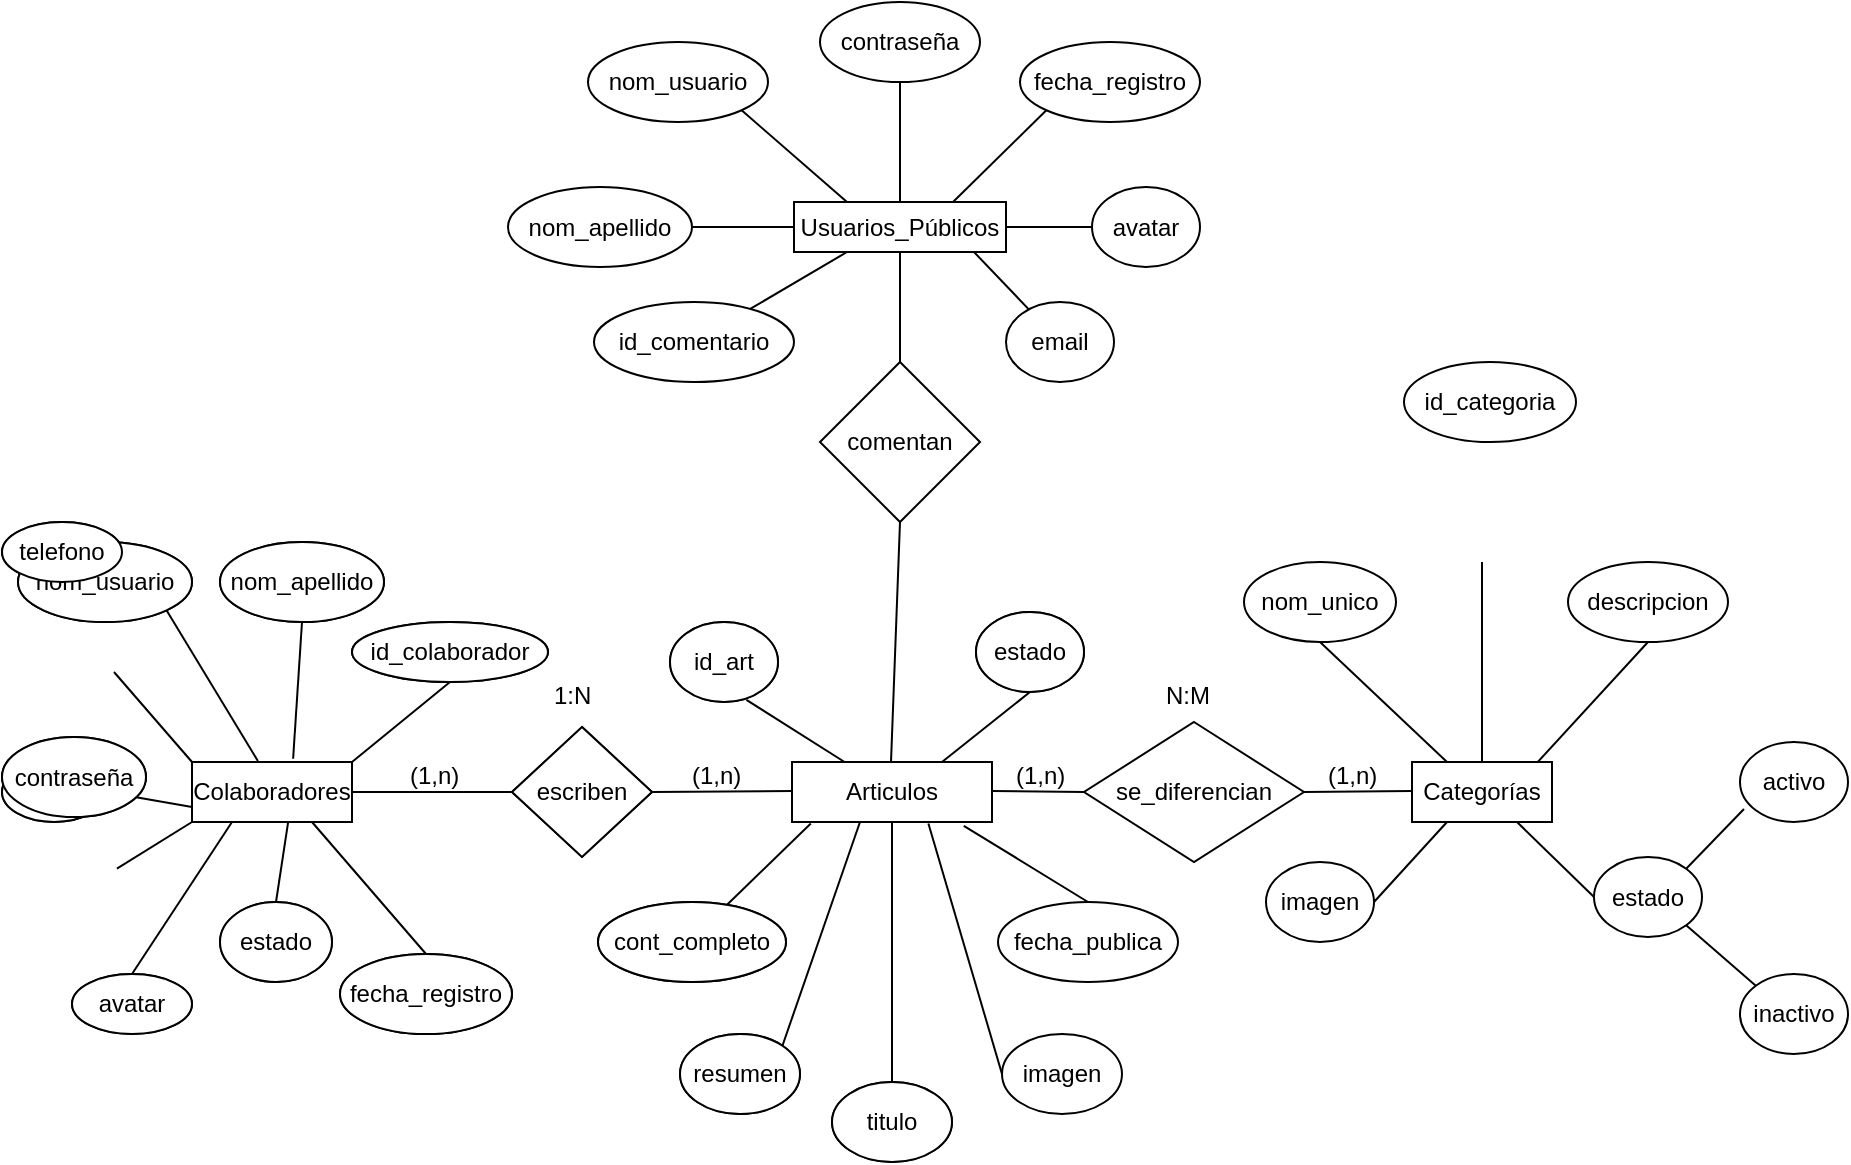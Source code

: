 <mxfile version="21.3.2" type="github">
  <diagram name="Página-1" id="A2AZRzdNG7YGyre4TQex">
    <mxGraphModel dx="1680" dy="754" grid="1" gridSize="10" guides="1" tooltips="1" connect="1" arrows="1" fold="1" page="1" pageScale="0.9" pageWidth="827" pageHeight="1169" math="0" shadow="0">
      <root>
        <mxCell id="0" />
        <mxCell id="1" parent="0" />
        <mxCell id="rs0tKsxsrcfkprE51n_u-1" value="&lt;font style=&quot;vertical-align: inherit;&quot;&gt;&lt;font style=&quot;vertical-align: inherit;&quot;&gt;Articulos&lt;br&gt;&lt;/font&gt;&lt;/font&gt;" style="rounded=0;whiteSpace=wrap;html=1;" parent="1" vertex="1">
          <mxGeometry x="402" y="470" width="100" height="30" as="geometry" />
        </mxCell>
        <mxCell id="rs0tKsxsrcfkprE51n_u-2" value="&lt;font style=&quot;vertical-align: inherit;&quot;&gt;&lt;font style=&quot;vertical-align: inherit;&quot;&gt;Colaboradores&lt;br&gt;&lt;/font&gt;&lt;/font&gt;" style="rounded=0;whiteSpace=wrap;html=1;" parent="1" vertex="1">
          <mxGeometry x="102" y="470" width="80" height="30" as="geometry" />
        </mxCell>
        <mxCell id="rs0tKsxsrcfkprE51n_u-3" value="&lt;font style=&quot;vertical-align: inherit;&quot;&gt;&lt;font style=&quot;vertical-align: inherit;&quot;&gt;escriben&lt;/font&gt;&lt;/font&gt;" style="rhombus;whiteSpace=wrap;html=1;" parent="1" vertex="1">
          <mxGeometry x="262" y="452.5" width="70" height="65" as="geometry" />
        </mxCell>
        <mxCell id="rs0tKsxsrcfkprE51n_u-4" value="" style="endArrow=none;html=1;rounded=0;exitX=1;exitY=0.5;exitDx=0;exitDy=0;entryX=0;entryY=0.5;entryDx=0;entryDy=0;" parent="1" source="rs0tKsxsrcfkprE51n_u-2" target="rs0tKsxsrcfkprE51n_u-3" edge="1">
          <mxGeometry width="50" height="50" relative="1" as="geometry">
            <mxPoint x="462" y="540" as="sourcePoint" />
            <mxPoint x="512" y="490" as="targetPoint" />
          </mxGeometry>
        </mxCell>
        <mxCell id="rs0tKsxsrcfkprE51n_u-5" value="" style="endArrow=none;html=1;rounded=0;exitX=1;exitY=0.5;exitDx=0;exitDy=0;" parent="1" source="rs0tKsxsrcfkprE51n_u-3" edge="1">
          <mxGeometry width="50" height="50" relative="1" as="geometry">
            <mxPoint x="352" y="500" as="sourcePoint" />
            <mxPoint x="402" y="484.5" as="targetPoint" />
          </mxGeometry>
        </mxCell>
        <mxCell id="rs0tKsxsrcfkprE51n_u-7" value="&lt;font style=&quot;vertical-align: inherit;&quot;&gt;&lt;font style=&quot;vertical-align: inherit;&quot;&gt;&lt;font style=&quot;vertical-align: inherit;&quot;&gt;&lt;font style=&quot;vertical-align: inherit;&quot;&gt;Categorías&lt;/font&gt;&lt;/font&gt;&lt;/font&gt;&lt;/font&gt;" style="rounded=0;whiteSpace=wrap;html=1;" parent="1" vertex="1">
          <mxGeometry x="712" y="470" width="70" height="30" as="geometry" />
        </mxCell>
        <mxCell id="rs0tKsxsrcfkprE51n_u-8" value="&lt;font style=&quot;vertical-align: inherit;&quot;&gt;&lt;font style=&quot;vertical-align: inherit;&quot;&gt;&lt;font style=&quot;vertical-align: inherit;&quot;&gt;&lt;font style=&quot;vertical-align: inherit;&quot;&gt;se_&lt;/font&gt;&lt;/font&gt;&lt;font style=&quot;vertical-align: inherit;&quot;&gt;&lt;font style=&quot;vertical-align: inherit;&quot;&gt;diferencian&lt;/font&gt;&lt;/font&gt;&lt;br&gt;&lt;/font&gt;&lt;/font&gt;" style="rhombus;whiteSpace=wrap;html=1;" parent="1" vertex="1">
          <mxGeometry x="548" y="450" width="110" height="70" as="geometry" />
        </mxCell>
        <mxCell id="rs0tKsxsrcfkprE51n_u-9" value="" style="endArrow=none;html=1;rounded=0;entryX=0;entryY=0.5;entryDx=0;entryDy=0;" parent="1" target="rs0tKsxsrcfkprE51n_u-8" edge="1">
          <mxGeometry width="50" height="50" relative="1" as="geometry">
            <mxPoint x="502" y="484.5" as="sourcePoint" />
            <mxPoint x="566" y="484.5" as="targetPoint" />
          </mxGeometry>
        </mxCell>
        <mxCell id="rs0tKsxsrcfkprE51n_u-10" value="" style="endArrow=none;html=1;rounded=0;exitX=1;exitY=0.5;exitDx=0;exitDy=0;entryX=0;entryY=0.5;entryDx=0;entryDy=0;" parent="1" source="rs0tKsxsrcfkprE51n_u-8" edge="1">
          <mxGeometry width="50" height="50" relative="1" as="geometry">
            <mxPoint x="632" y="484.5" as="sourcePoint" />
            <mxPoint x="712" y="484.5" as="targetPoint" />
          </mxGeometry>
        </mxCell>
        <mxCell id="xDFB3Ory7UrKhzPc2jqz-2" value="&lt;font style=&quot;vertical-align: inherit;&quot;&gt;&lt;font style=&quot;vertical-align: inherit;&quot;&gt;&lt;font style=&quot;vertical-align: inherit;&quot;&gt;&lt;font style=&quot;vertical-align: inherit;&quot;&gt;Usuarios_&lt;/font&gt;&lt;/font&gt;&lt;font style=&quot;vertical-align: inherit;&quot;&gt;&lt;font style=&quot;vertical-align: inherit;&quot;&gt;Públicos&lt;/font&gt;&lt;/font&gt;&lt;br&gt;&lt;/font&gt;&lt;/font&gt;" style="whiteSpace=wrap;html=1;rounded=0;" parent="1" vertex="1">
          <mxGeometry x="403" y="190" width="106" height="25" as="geometry" />
        </mxCell>
        <mxCell id="xDFB3Ory7UrKhzPc2jqz-4" value="&lt;font style=&quot;vertical-align: inherit;&quot;&gt;&lt;font style=&quot;vertical-align: inherit;&quot;&gt;comentan&lt;/font&gt;&lt;/font&gt;" style="rhombus;whiteSpace=wrap;html=1;" parent="1" vertex="1">
          <mxGeometry x="416" y="270" width="80" height="80" as="geometry" />
        </mxCell>
        <mxCell id="xDFB3Ory7UrKhzPc2jqz-5" value="" style="endArrow=none;html=1;rounded=0;exitX=0.5;exitY=1;exitDx=0;exitDy=0;entryX=0.5;entryY=0;entryDx=0;entryDy=0;" parent="1" source="xDFB3Ory7UrKhzPc2jqz-2" target="xDFB3Ory7UrKhzPc2jqz-4" edge="1">
          <mxGeometry width="50" height="50" relative="1" as="geometry">
            <mxPoint x="412" y="360" as="sourcePoint" />
            <mxPoint x="462" y="310" as="targetPoint" />
          </mxGeometry>
        </mxCell>
        <mxCell id="xDFB3Ory7UrKhzPc2jqz-6" value="" style="endArrow=none;html=1;rounded=0;exitX=0.5;exitY=1;exitDx=0;exitDy=0;entryX=0.495;entryY=0;entryDx=0;entryDy=0;entryPerimeter=0;" parent="1" target="rs0tKsxsrcfkprE51n_u-1" edge="1" source="xDFB3Ory7UrKhzPc2jqz-4">
          <mxGeometry width="50" height="50" relative="1" as="geometry">
            <mxPoint x="451.5" y="410" as="sourcePoint" />
            <mxPoint x="451.5" y="465" as="targetPoint" />
          </mxGeometry>
        </mxCell>
        <mxCell id="xDFB3Ory7UrKhzPc2jqz-7" value="&lt;font style=&quot;vertical-align: inherit;&quot;&gt;&lt;font style=&quot;vertical-align: inherit;&quot;&gt;telefono&lt;/font&gt;&lt;/font&gt;" style="ellipse;whiteSpace=wrap;html=1;" parent="1" vertex="1">
          <mxGeometry x="7" y="350" width="60" height="30" as="geometry" />
        </mxCell>
        <mxCell id="xDFB3Ory7UrKhzPc2jqz-8" value="&lt;font style=&quot;vertical-align: inherit;&quot;&gt;&lt;font style=&quot;vertical-align: inherit;&quot;&gt;id_colaborador&lt;/font&gt;&lt;/font&gt;" style="ellipse;whiteSpace=wrap;html=1;" parent="1" vertex="1">
          <mxGeometry x="182" y="400" width="98" height="30" as="geometry" />
        </mxCell>
        <mxCell id="xDFB3Ory7UrKhzPc2jqz-9" value="&lt;font style=&quot;vertical-align: inherit;&quot;&gt;&lt;font style=&quot;vertical-align: inherit;&quot;&gt;nom_apellido&lt;br&gt;&lt;/font&gt;&lt;/font&gt;" style="ellipse;whiteSpace=wrap;html=1;" parent="1" vertex="1">
          <mxGeometry x="116" y="360" width="82" height="40" as="geometry" />
        </mxCell>
        <mxCell id="xDFB3Ory7UrKhzPc2jqz-10" value="&lt;font style=&quot;vertical-align: inherit;&quot;&gt;&lt;font style=&quot;vertical-align: inherit;&quot;&gt;fecha_registro&lt;br&gt;&lt;/font&gt;&lt;/font&gt;" style="ellipse;whiteSpace=wrap;html=1;" parent="1" vertex="1">
          <mxGeometry x="176" y="566" width="86" height="40" as="geometry" />
        </mxCell>
        <mxCell id="xDFB3Ory7UrKhzPc2jqz-11" value="&lt;font style=&quot;vertical-align: inherit;&quot;&gt;&lt;font style=&quot;vertical-align: inherit;&quot;&gt;estado&lt;/font&gt;&lt;/font&gt;" style="ellipse;whiteSpace=wrap;html=1;" parent="1" vertex="1">
          <mxGeometry x="116" y="540" width="56" height="40" as="geometry" />
        </mxCell>
        <mxCell id="xDFB3Ory7UrKhzPc2jqz-12" value="&lt;font style=&quot;vertical-align: inherit;&quot;&gt;&lt;font style=&quot;vertical-align: inherit;&quot;&gt;contraseña&lt;/font&gt;&lt;/font&gt;" style="ellipse;whiteSpace=wrap;html=1;" parent="1" vertex="1">
          <mxGeometry x="7" y="457.5" width="72" height="40" as="geometry" />
        </mxCell>
        <mxCell id="xDFB3Ory7UrKhzPc2jqz-13" value="&lt;font style=&quot;vertical-align: inherit;&quot;&gt;&lt;font style=&quot;vertical-align: inherit;&quot;&gt;nom_usuario&lt;/font&gt;&lt;/font&gt;" style="ellipse;whiteSpace=wrap;html=1;" parent="1" vertex="1">
          <mxGeometry x="15" y="360" width="87" height="40" as="geometry" />
        </mxCell>
        <mxCell id="xDFB3Ory7UrKhzPc2jqz-14" value="&lt;font style=&quot;vertical-align: inherit;&quot;&gt;&lt;font style=&quot;vertical-align: inherit;&quot;&gt;email&lt;/font&gt;&lt;/font&gt;" style="ellipse;whiteSpace=wrap;html=1;" parent="1" vertex="1">
          <mxGeometry x="7" y="470" width="52" height="30" as="geometry" />
        </mxCell>
        <mxCell id="xDFB3Ory7UrKhzPc2jqz-15" value="&lt;font style=&quot;vertical-align: inherit;&quot;&gt;&lt;font style=&quot;vertical-align: inherit;&quot;&gt;avatar&lt;/font&gt;&lt;/font&gt;" style="ellipse;whiteSpace=wrap;html=1;" parent="1" vertex="1">
          <mxGeometry x="42" y="576" width="60" height="30" as="geometry" />
        </mxCell>
        <mxCell id="xDFB3Ory7UrKhzPc2jqz-19" value="" style="endArrow=none;html=1;rounded=0;exitX=1;exitY=0;exitDx=0;exitDy=0;entryX=0.5;entryY=1;entryDx=0;entryDy=0;" parent="1" source="rs0tKsxsrcfkprE51n_u-2" target="xDFB3Ory7UrKhzPc2jqz-8" edge="1">
          <mxGeometry width="50" height="50" relative="1" as="geometry">
            <mxPoint x="182" y="470" as="sourcePoint" />
            <mxPoint x="232" y="420" as="targetPoint" />
          </mxGeometry>
        </mxCell>
        <mxCell id="xDFB3Ory7UrKhzPc2jqz-21" value="" style="endArrow=none;html=1;rounded=0;entryX=0.5;entryY=1;entryDx=0;entryDy=0;exitX=0.632;exitY=-0.055;exitDx=0;exitDy=0;exitPerimeter=0;" parent="1" source="rs0tKsxsrcfkprE51n_u-2" target="xDFB3Ory7UrKhzPc2jqz-9" edge="1">
          <mxGeometry width="50" height="50" relative="1" as="geometry">
            <mxPoint x="446" y="490" as="sourcePoint" />
            <mxPoint x="496" y="440" as="targetPoint" />
          </mxGeometry>
        </mxCell>
        <mxCell id="xDFB3Ory7UrKhzPc2jqz-22" value="" style="endArrow=none;html=1;rounded=0;entryX=1;entryY=1;entryDx=0;entryDy=0;exitX=0.412;exitY=-0.016;exitDx=0;exitDy=0;exitPerimeter=0;" parent="1" source="rs0tKsxsrcfkprE51n_u-2" target="xDFB3Ory7UrKhzPc2jqz-13" edge="1">
          <mxGeometry width="50" height="50" relative="1" as="geometry">
            <mxPoint x="163" y="478" as="sourcePoint" />
            <mxPoint x="167" y="410" as="targetPoint" />
          </mxGeometry>
        </mxCell>
        <mxCell id="xDFB3Ory7UrKhzPc2jqz-23" value="" style="endArrow=none;html=1;rounded=0;entryX=1;entryY=0.5;entryDx=0;entryDy=0;exitX=0;exitY=0;exitDx=0;exitDy=0;" parent="1" source="rs0tKsxsrcfkprE51n_u-2" edge="1">
          <mxGeometry width="50" height="50" relative="1" as="geometry">
            <mxPoint x="173" y="488" as="sourcePoint" />
            <mxPoint x="63" y="425" as="targetPoint" />
          </mxGeometry>
        </mxCell>
        <mxCell id="xDFB3Ory7UrKhzPc2jqz-24" value="" style="endArrow=none;html=1;rounded=0;entryX=1;entryY=0.5;entryDx=0;entryDy=0;exitX=0;exitY=0.75;exitDx=0;exitDy=0;" parent="1" source="rs0tKsxsrcfkprE51n_u-2" target="xDFB3Ory7UrKhzPc2jqz-14" edge="1">
          <mxGeometry width="50" height="50" relative="1" as="geometry">
            <mxPoint x="183" y="498" as="sourcePoint" />
            <mxPoint x="187" y="430" as="targetPoint" />
          </mxGeometry>
        </mxCell>
        <mxCell id="xDFB3Ory7UrKhzPc2jqz-25" value="" style="endArrow=none;html=1;rounded=0;entryX=1;entryY=0;entryDx=0;entryDy=0;exitX=0;exitY=1;exitDx=0;exitDy=0;" parent="1" source="rs0tKsxsrcfkprE51n_u-2" edge="1">
          <mxGeometry width="50" height="50" relative="1" as="geometry">
            <mxPoint x="106" y="520" as="sourcePoint" />
            <mxPoint x="64.456" y="523.358" as="targetPoint" />
          </mxGeometry>
        </mxCell>
        <mxCell id="xDFB3Ory7UrKhzPc2jqz-26" value="" style="endArrow=none;html=1;rounded=0;entryX=0.25;entryY=1;entryDx=0;entryDy=0;exitX=0.5;exitY=0;exitDx=0;exitDy=0;" parent="1" source="xDFB3Ory7UrKhzPc2jqz-15" target="rs0tKsxsrcfkprE51n_u-2" edge="1">
          <mxGeometry width="50" height="50" relative="1" as="geometry">
            <mxPoint x="203" y="518" as="sourcePoint" />
            <mxPoint x="207" y="450" as="targetPoint" />
          </mxGeometry>
        </mxCell>
        <mxCell id="xDFB3Ory7UrKhzPc2jqz-27" value="" style="endArrow=none;html=1;rounded=0;entryX=0.603;entryY=0.965;entryDx=0;entryDy=0;exitX=0.5;exitY=0;exitDx=0;exitDy=0;entryPerimeter=0;" parent="1" source="xDFB3Ory7UrKhzPc2jqz-11" target="rs0tKsxsrcfkprE51n_u-2" edge="1">
          <mxGeometry width="50" height="50" relative="1" as="geometry">
            <mxPoint x="213" y="528" as="sourcePoint" />
            <mxPoint x="217" y="460" as="targetPoint" />
          </mxGeometry>
        </mxCell>
        <mxCell id="xDFB3Ory7UrKhzPc2jqz-28" value="" style="endArrow=none;html=1;rounded=0;exitX=0.5;exitY=0;exitDx=0;exitDy=0;entryX=0.75;entryY=1;entryDx=0;entryDy=0;" parent="1" source="xDFB3Ory7UrKhzPc2jqz-10" target="rs0tKsxsrcfkprE51n_u-2" edge="1">
          <mxGeometry width="50" height="50" relative="1" as="geometry">
            <mxPoint x="223" y="538" as="sourcePoint" />
            <mxPoint x="206" y="510" as="targetPoint" />
          </mxGeometry>
        </mxCell>
        <mxCell id="xDFB3Ory7UrKhzPc2jqz-29" value="&lt;font style=&quot;vertical-align: inherit;&quot;&gt;&lt;font style=&quot;vertical-align: inherit;&quot;&gt;&lt;font style=&quot;vertical-align: inherit;&quot;&gt;&lt;font style=&quot;vertical-align: inherit;&quot;&gt;cont_completo&lt;/font&gt;&lt;/font&gt;&lt;/font&gt;&lt;/font&gt;" style="ellipse;whiteSpace=wrap;html=1;" parent="1" vertex="1">
          <mxGeometry x="305" y="540" width="94" height="40" as="geometry" />
        </mxCell>
        <mxCell id="xDFB3Ory7UrKhzPc2jqz-31" value="&lt;font style=&quot;vertical-align: inherit;&quot;&gt;&lt;font style=&quot;vertical-align: inherit;&quot;&gt;&lt;font style=&quot;vertical-align: inherit;&quot;&gt;&lt;font style=&quot;vertical-align: inherit;&quot;&gt;resumen&lt;/font&gt;&lt;/font&gt;&lt;/font&gt;&lt;/font&gt;" style="ellipse;whiteSpace=wrap;html=1;" parent="1" vertex="1">
          <mxGeometry x="346" y="606" width="60" height="40" as="geometry" />
        </mxCell>
        <mxCell id="xDFB3Ory7UrKhzPc2jqz-32" value="&lt;font style=&quot;vertical-align: inherit;&quot;&gt;&lt;font style=&quot;vertical-align: inherit;&quot;&gt;&lt;font style=&quot;vertical-align: inherit;&quot;&gt;&lt;font style=&quot;vertical-align: inherit;&quot;&gt;imagen&lt;/font&gt;&lt;/font&gt;&lt;/font&gt;&lt;/font&gt;" style="ellipse;whiteSpace=wrap;html=1;" parent="1" vertex="1">
          <mxGeometry x="507" y="606" width="60" height="40" as="geometry" />
        </mxCell>
        <mxCell id="xDFB3Ory7UrKhzPc2jqz-33" value="&lt;font style=&quot;vertical-align: inherit;&quot;&gt;&lt;font style=&quot;vertical-align: inherit;&quot;&gt;&lt;font style=&quot;vertical-align: inherit;&quot;&gt;&lt;font style=&quot;vertical-align: inherit;&quot;&gt;fecha_publica&lt;/font&gt;&lt;/font&gt;&lt;/font&gt;&lt;/font&gt;" style="ellipse;whiteSpace=wrap;html=1;" parent="1" vertex="1">
          <mxGeometry x="505" y="540" width="90" height="40" as="geometry" />
        </mxCell>
        <mxCell id="xDFB3Ory7UrKhzPc2jqz-34" value="&lt;font style=&quot;vertical-align: inherit;&quot;&gt;&lt;font style=&quot;vertical-align: inherit;&quot;&gt;&lt;font style=&quot;vertical-align: inherit;&quot;&gt;&lt;font style=&quot;vertical-align: inherit;&quot;&gt;titulo&lt;/font&gt;&lt;/font&gt;&lt;/font&gt;&lt;/font&gt;" style="ellipse;whiteSpace=wrap;html=1;" parent="1" vertex="1">
          <mxGeometry x="422" y="630" width="60" height="40" as="geometry" />
        </mxCell>
        <mxCell id="xDFB3Ory7UrKhzPc2jqz-35" value="&lt;font style=&quot;vertical-align: inherit;&quot;&gt;&lt;font style=&quot;vertical-align: inherit;&quot;&gt;id_art&lt;/font&gt;&lt;/font&gt;" style="ellipse;whiteSpace=wrap;html=1;" parent="1" vertex="1">
          <mxGeometry x="341" y="400" width="54" height="40" as="geometry" />
        </mxCell>
        <mxCell id="xDFB3Ory7UrKhzPc2jqz-36" value="&lt;font style=&quot;vertical-align: inherit;&quot;&gt;&lt;font style=&quot;vertical-align: inherit;&quot;&gt;&lt;font style=&quot;vertical-align: inherit;&quot;&gt;&lt;font style=&quot;vertical-align: inherit;&quot;&gt;estado&lt;/font&gt;&lt;/font&gt;&lt;/font&gt;&lt;/font&gt;" style="ellipse;whiteSpace=wrap;html=1;" parent="1" vertex="1">
          <mxGeometry x="494" y="395" width="54" height="40" as="geometry" />
        </mxCell>
        <mxCell id="xDFB3Ory7UrKhzPc2jqz-37" value="" style="endArrow=none;html=1;rounded=0;entryX=0.708;entryY=0.974;entryDx=0;entryDy=0;entryPerimeter=0;" parent="1" source="rs0tKsxsrcfkprE51n_u-1" target="xDFB3Ory7UrKhzPc2jqz-35" edge="1">
          <mxGeometry width="50" height="50" relative="1" as="geometry">
            <mxPoint x="446" y="580" as="sourcePoint" />
            <mxPoint x="496" y="530" as="targetPoint" />
          </mxGeometry>
        </mxCell>
        <mxCell id="xDFB3Ory7UrKhzPc2jqz-38" value="" style="endArrow=none;html=1;rounded=0;entryX=0.681;entryY=0.047;entryDx=0;entryDy=0;entryPerimeter=0;exitX=0.094;exitY=1.024;exitDx=0;exitDy=0;exitPerimeter=0;" parent="1" source="rs0tKsxsrcfkprE51n_u-1" target="xDFB3Ory7UrKhzPc2jqz-29" edge="1">
          <mxGeometry width="50" height="50" relative="1" as="geometry">
            <mxPoint x="396" y="500" as="sourcePoint" />
            <mxPoint x="400" y="459" as="targetPoint" />
          </mxGeometry>
        </mxCell>
        <mxCell id="xDFB3Ory7UrKhzPc2jqz-39" value="" style="endArrow=none;html=1;rounded=0;entryX=1;entryY=0;entryDx=0;entryDy=0;" parent="1" target="xDFB3Ory7UrKhzPc2jqz-31" edge="1">
          <mxGeometry width="50" height="50" relative="1" as="geometry">
            <mxPoint x="436" y="500" as="sourcePoint" />
            <mxPoint x="410" y="469" as="targetPoint" />
          </mxGeometry>
        </mxCell>
        <mxCell id="xDFB3Ory7UrKhzPc2jqz-40" value="" style="endArrow=none;html=1;rounded=0;entryX=0.5;entryY=0;entryDx=0;entryDy=0;exitX=0.5;exitY=1;exitDx=0;exitDy=0;" parent="1" source="rs0tKsxsrcfkprE51n_u-1" target="xDFB3Ory7UrKhzPc2jqz-34" edge="1">
          <mxGeometry width="50" height="50" relative="1" as="geometry">
            <mxPoint x="446" y="510" as="sourcePoint" />
            <mxPoint x="413" y="596" as="targetPoint" />
          </mxGeometry>
        </mxCell>
        <mxCell id="xDFB3Ory7UrKhzPc2jqz-41" value="" style="endArrow=none;html=1;rounded=0;entryX=0;entryY=0.5;entryDx=0;entryDy=0;exitX=0.682;exitY=1.024;exitDx=0;exitDy=0;exitPerimeter=0;" parent="1" source="rs0tKsxsrcfkprE51n_u-1" target="xDFB3Ory7UrKhzPc2jqz-32" edge="1">
          <mxGeometry width="50" height="50" relative="1" as="geometry">
            <mxPoint x="462" y="510" as="sourcePoint" />
            <mxPoint x="462" y="590" as="targetPoint" />
          </mxGeometry>
        </mxCell>
        <mxCell id="xDFB3Ory7UrKhzPc2jqz-42" value="" style="endArrow=none;html=1;rounded=0;entryX=0.5;entryY=0;entryDx=0;entryDy=0;exitX=0.859;exitY=1.063;exitDx=0;exitDy=0;exitPerimeter=0;" parent="1" source="rs0tKsxsrcfkprE51n_u-1" target="xDFB3Ory7UrKhzPc2jqz-33" edge="1">
          <mxGeometry width="50" height="50" relative="1" as="geometry">
            <mxPoint x="472" y="520" as="sourcePoint" />
            <mxPoint x="472" y="600" as="targetPoint" />
          </mxGeometry>
        </mxCell>
        <mxCell id="xDFB3Ory7UrKhzPc2jqz-43" value="" style="endArrow=none;html=1;rounded=0;entryX=0.5;entryY=1;entryDx=0;entryDy=0;exitX=0.75;exitY=0;exitDx=0;exitDy=0;" parent="1" source="rs0tKsxsrcfkprE51n_u-1" target="xDFB3Ory7UrKhzPc2jqz-36" edge="1">
          <mxGeometry width="50" height="50" relative="1" as="geometry">
            <mxPoint x="498" y="512" as="sourcePoint" />
            <mxPoint x="547" y="530" as="targetPoint" />
          </mxGeometry>
        </mxCell>
        <mxCell id="xDFB3Ory7UrKhzPc2jqz-44" value="&lt;font style=&quot;vertical-align: inherit;&quot;&gt;&lt;font style=&quot;vertical-align: inherit;&quot;&gt;&lt;font style=&quot;vertical-align: inherit;&quot;&gt;&lt;font style=&quot;vertical-align: inherit;&quot;&gt;descripcion&lt;/font&gt;&lt;/font&gt;&lt;/font&gt;&lt;/font&gt;" style="ellipse;whiteSpace=wrap;html=1;" parent="1" vertex="1">
          <mxGeometry x="790" y="370" width="80" height="40" as="geometry" />
        </mxCell>
        <mxCell id="xDFB3Ory7UrKhzPc2jqz-45" value="&lt;font style=&quot;vertical-align: inherit;&quot;&gt;&lt;font style=&quot;vertical-align: inherit;&quot;&gt;&lt;font style=&quot;vertical-align: inherit;&quot;&gt;&lt;font style=&quot;vertical-align: inherit;&quot;&gt;imagen&lt;/font&gt;&lt;/font&gt;&lt;/font&gt;&lt;/font&gt;" style="ellipse;whiteSpace=wrap;html=1;" parent="1" vertex="1">
          <mxGeometry x="639" y="520" width="54" height="40" as="geometry" />
        </mxCell>
        <mxCell id="xDFB3Ory7UrKhzPc2jqz-46" value="&lt;font style=&quot;vertical-align: inherit;&quot;&gt;&lt;font style=&quot;vertical-align: inherit;&quot;&gt;&lt;font style=&quot;vertical-align: inherit;&quot;&gt;&lt;font style=&quot;vertical-align: inherit;&quot;&gt;nom_unico&lt;/font&gt;&lt;/font&gt;&lt;/font&gt;&lt;/font&gt;" style="ellipse;whiteSpace=wrap;html=1;" parent="1" vertex="1">
          <mxGeometry x="628" y="370" width="76" height="40" as="geometry" />
        </mxCell>
        <mxCell id="xDFB3Ory7UrKhzPc2jqz-47" value="&lt;font style=&quot;vertical-align: inherit;&quot;&gt;&lt;font style=&quot;vertical-align: inherit;&quot;&gt;&lt;font style=&quot;vertical-align: inherit;&quot;&gt;&lt;font style=&quot;vertical-align: inherit;&quot;&gt;id_categoria&lt;/font&gt;&lt;/font&gt;&lt;/font&gt;&lt;/font&gt;" style="ellipse;whiteSpace=wrap;html=1;" parent="1" vertex="1">
          <mxGeometry x="708" y="270" width="86" height="40" as="geometry" />
        </mxCell>
        <mxCell id="xDFB3Ory7UrKhzPc2jqz-48" value="&lt;font style=&quot;vertical-align: inherit;&quot;&gt;&lt;font style=&quot;vertical-align: inherit;&quot;&gt;&lt;font style=&quot;vertical-align: inherit;&quot;&gt;&lt;font style=&quot;vertical-align: inherit;&quot;&gt;estado&lt;br&gt;&lt;/font&gt;&lt;/font&gt;&lt;/font&gt;&lt;/font&gt;" style="ellipse;whiteSpace=wrap;html=1;" parent="1" vertex="1">
          <mxGeometry x="803" y="517.5" width="54" height="40" as="geometry" />
        </mxCell>
        <mxCell id="xDFB3Ory7UrKhzPc2jqz-49" style="edgeStyle=orthogonalEdgeStyle;rounded=0;orthogonalLoop=1;jettySize=auto;html=1;exitX=0.5;exitY=1;exitDx=0;exitDy=0;" parent="1" source="xDFB3Ory7UrKhzPc2jqz-44" target="xDFB3Ory7UrKhzPc2jqz-44" edge="1">
          <mxGeometry relative="1" as="geometry" />
        </mxCell>
        <mxCell id="xDFB3Ory7UrKhzPc2jqz-50" value="" style="endArrow=none;html=1;rounded=0;exitX=1;exitY=0.5;exitDx=0;exitDy=0;entryX=0.25;entryY=1;entryDx=0;entryDy=0;" parent="1" source="xDFB3Ory7UrKhzPc2jqz-45" target="rs0tKsxsrcfkprE51n_u-7" edge="1">
          <mxGeometry width="50" height="50" relative="1" as="geometry">
            <mxPoint x="446" y="350" as="sourcePoint" />
            <mxPoint x="496" y="300" as="targetPoint" />
          </mxGeometry>
        </mxCell>
        <mxCell id="xDFB3Ory7UrKhzPc2jqz-51" value="" style="endArrow=none;html=1;rounded=0;exitX=0.75;exitY=1;exitDx=0;exitDy=0;entryX=0;entryY=0.5;entryDx=0;entryDy=0;" parent="1" source="rs0tKsxsrcfkprE51n_u-7" target="xDFB3Ory7UrKhzPc2jqz-48" edge="1">
          <mxGeometry width="50" height="50" relative="1" as="geometry">
            <mxPoint x="520" y="290" as="sourcePoint" />
            <mxPoint x="585" y="290" as="targetPoint" />
          </mxGeometry>
        </mxCell>
        <mxCell id="xDFB3Ory7UrKhzPc2jqz-53" value="" style="endArrow=none;html=1;rounded=0;exitX=0.5;exitY=1;exitDx=0;exitDy=0;entryX=0.5;entryY=0;entryDx=0;entryDy=0;" parent="1" target="rs0tKsxsrcfkprE51n_u-7" edge="1">
          <mxGeometry width="50" height="50" relative="1" as="geometry">
            <mxPoint x="747" y="370" as="sourcePoint" />
            <mxPoint x="586" y="283" as="targetPoint" />
          </mxGeometry>
        </mxCell>
        <mxCell id="xDFB3Ory7UrKhzPc2jqz-54" value="" style="endArrow=none;html=1;rounded=0;exitX=0.866;exitY=0.082;exitDx=0;exitDy=0;entryX=0.5;entryY=1;entryDx=0;entryDy=0;exitPerimeter=0;" parent="1" source="rs0tKsxsrcfkprE51n_u-7" target="xDFB3Ory7UrKhzPc2jqz-44" edge="1">
          <mxGeometry width="50" height="50" relative="1" as="geometry">
            <mxPoint x="535" y="293" as="sourcePoint" />
            <mxPoint x="596" y="293" as="targetPoint" />
          </mxGeometry>
        </mxCell>
        <mxCell id="xDFB3Ory7UrKhzPc2jqz-55" value="" style="endArrow=none;html=1;rounded=0;exitX=0.5;exitY=1;exitDx=0;exitDy=0;entryX=0.25;entryY=0;entryDx=0;entryDy=0;" parent="1" source="xDFB3Ory7UrKhzPc2jqz-46" target="rs0tKsxsrcfkprE51n_u-7" edge="1">
          <mxGeometry width="50" height="50" relative="1" as="geometry">
            <mxPoint x="545" y="303" as="sourcePoint" />
            <mxPoint x="606" y="303" as="targetPoint" />
          </mxGeometry>
        </mxCell>
        <mxCell id="xDFB3Ory7UrKhzPc2jqz-58" value="&lt;font style=&quot;vertical-align: inherit;&quot;&gt;&lt;font style=&quot;vertical-align: inherit;&quot;&gt;contraseña&lt;/font&gt;&lt;/font&gt;" style="ellipse;whiteSpace=wrap;html=1;" parent="1" vertex="1">
          <mxGeometry x="416" y="90" width="80" height="40" as="geometry" />
        </mxCell>
        <mxCell id="xDFB3Ory7UrKhzPc2jqz-59" value="&lt;font style=&quot;vertical-align: inherit;&quot;&gt;&lt;font style=&quot;vertical-align: inherit;&quot;&gt;fecha_registro&lt;/font&gt;&lt;/font&gt;" style="ellipse;whiteSpace=wrap;html=1;" parent="1" vertex="1">
          <mxGeometry x="516" y="110" width="90" height="40" as="geometry" />
        </mxCell>
        <mxCell id="xDFB3Ory7UrKhzPc2jqz-60" value="&lt;font style=&quot;vertical-align: inherit;&quot;&gt;&lt;font style=&quot;vertical-align: inherit;&quot;&gt;&lt;font style=&quot;vertical-align: inherit;&quot;&gt;&lt;font style=&quot;vertical-align: inherit;&quot;&gt;nom_usuario&lt;/font&gt;&lt;/font&gt;&lt;/font&gt;&lt;/font&gt;" style="ellipse;whiteSpace=wrap;html=1;" parent="1" vertex="1">
          <mxGeometry x="300" y="110" width="90" height="40" as="geometry" />
        </mxCell>
        <mxCell id="xDFB3Ory7UrKhzPc2jqz-61" value="&lt;font style=&quot;vertical-align: inherit;&quot;&gt;&lt;font style=&quot;vertical-align: inherit;&quot;&gt;&lt;font style=&quot;vertical-align: inherit;&quot;&gt;&lt;font style=&quot;vertical-align: inherit;&quot;&gt;avatar&lt;/font&gt;&lt;/font&gt;&lt;/font&gt;&lt;/font&gt;" style="ellipse;whiteSpace=wrap;html=1;" parent="1" vertex="1">
          <mxGeometry x="552" y="182.5" width="54" height="40" as="geometry" />
        </mxCell>
        <mxCell id="xDFB3Ory7UrKhzPc2jqz-62" value="&lt;font style=&quot;vertical-align: inherit;&quot;&gt;&lt;font style=&quot;vertical-align: inherit;&quot;&gt;&lt;font style=&quot;vertical-align: inherit;&quot;&gt;&lt;font style=&quot;vertical-align: inherit;&quot;&gt;nom_apellido&lt;/font&gt;&lt;/font&gt;&lt;/font&gt;&lt;/font&gt;" style="ellipse;whiteSpace=wrap;html=1;" parent="1" vertex="1">
          <mxGeometry x="260" y="182.5" width="92" height="40" as="geometry" />
        </mxCell>
        <mxCell id="xDFB3Ory7UrKhzPc2jqz-63" value="&lt;font style=&quot;vertical-align: inherit;&quot;&gt;&lt;font style=&quot;vertical-align: inherit;&quot;&gt;&lt;font style=&quot;vertical-align: inherit;&quot;&gt;&lt;font style=&quot;vertical-align: inherit;&quot;&gt;id_comentario&lt;/font&gt;&lt;/font&gt;&lt;/font&gt;&lt;/font&gt;" style="ellipse;whiteSpace=wrap;html=1;" parent="1" vertex="1">
          <mxGeometry x="303" y="240" width="100" height="40" as="geometry" />
        </mxCell>
        <mxCell id="xDFB3Ory7UrKhzPc2jqz-64" value="&lt;font style=&quot;vertical-align: inherit;&quot;&gt;&lt;font style=&quot;vertical-align: inherit;&quot;&gt;&lt;font style=&quot;vertical-align: inherit;&quot;&gt;&lt;font style=&quot;vertical-align: inherit;&quot;&gt;email&lt;/font&gt;&lt;/font&gt;&lt;/font&gt;&lt;/font&gt;" style="ellipse;whiteSpace=wrap;html=1;" parent="1" vertex="1">
          <mxGeometry x="509" y="240" width="54" height="40" as="geometry" />
        </mxCell>
        <mxCell id="PwEmLtScyYfI6uZzphjo-1" value="" style="endArrow=none;html=1;rounded=0;entryX=0.25;entryY=1;entryDx=0;entryDy=0;" parent="1" source="xDFB3Ory7UrKhzPc2jqz-63" target="xDFB3Ory7UrKhzPc2jqz-2" edge="1">
          <mxGeometry width="50" height="50" relative="1" as="geometry">
            <mxPoint x="410" y="250" as="sourcePoint" />
            <mxPoint x="460" y="200" as="targetPoint" />
          </mxGeometry>
        </mxCell>
        <mxCell id="PwEmLtScyYfI6uZzphjo-2" value="" style="endArrow=none;html=1;rounded=0;entryX=0;entryY=0.5;entryDx=0;entryDy=0;exitX=1;exitY=0.5;exitDx=0;exitDy=0;" parent="1" source="xDFB3Ory7UrKhzPc2jqz-62" target="xDFB3Ory7UrKhzPc2jqz-2" edge="1">
          <mxGeometry width="50" height="50" relative="1" as="geometry">
            <mxPoint x="379" y="258" as="sourcePoint" />
            <mxPoint x="440" y="225" as="targetPoint" />
          </mxGeometry>
        </mxCell>
        <mxCell id="PwEmLtScyYfI6uZzphjo-3" value="" style="endArrow=none;html=1;rounded=0;entryX=0.25;entryY=0;entryDx=0;entryDy=0;exitX=1;exitY=1;exitDx=0;exitDy=0;" parent="1" source="xDFB3Ory7UrKhzPc2jqz-60" target="xDFB3Ory7UrKhzPc2jqz-2" edge="1">
          <mxGeometry width="50" height="50" relative="1" as="geometry">
            <mxPoint x="362" y="213" as="sourcePoint" />
            <mxPoint x="413" y="213" as="targetPoint" />
          </mxGeometry>
        </mxCell>
        <mxCell id="PwEmLtScyYfI6uZzphjo-4" value="" style="endArrow=none;html=1;rounded=0;entryX=0.5;entryY=0;entryDx=0;entryDy=0;exitX=0.5;exitY=1;exitDx=0;exitDy=0;" parent="1" source="xDFB3Ory7UrKhzPc2jqz-58" target="xDFB3Ory7UrKhzPc2jqz-2" edge="1">
          <mxGeometry width="50" height="50" relative="1" as="geometry">
            <mxPoint x="408" y="124" as="sourcePoint" />
            <mxPoint x="440" y="200" as="targetPoint" />
          </mxGeometry>
        </mxCell>
        <mxCell id="PwEmLtScyYfI6uZzphjo-5" value="" style="endArrow=none;html=1;rounded=0;entryX=0.75;entryY=0;entryDx=0;entryDy=0;exitX=0;exitY=1;exitDx=0;exitDy=0;" parent="1" source="xDFB3Ory7UrKhzPc2jqz-59" target="xDFB3Ory7UrKhzPc2jqz-2" edge="1">
          <mxGeometry width="50" height="50" relative="1" as="geometry">
            <mxPoint x="418" y="134" as="sourcePoint" />
            <mxPoint x="450" y="210" as="targetPoint" />
          </mxGeometry>
        </mxCell>
        <mxCell id="PwEmLtScyYfI6uZzphjo-6" value="" style="endArrow=none;html=1;rounded=0;entryX=1;entryY=0.5;entryDx=0;entryDy=0;exitX=0;exitY=0.5;exitDx=0;exitDy=0;" parent="1" source="xDFB3Ory7UrKhzPc2jqz-61" target="xDFB3Ory7UrKhzPc2jqz-2" edge="1">
          <mxGeometry width="50" height="50" relative="1" as="geometry">
            <mxPoint x="428" y="144" as="sourcePoint" />
            <mxPoint x="460" y="220" as="targetPoint" />
          </mxGeometry>
        </mxCell>
        <mxCell id="PwEmLtScyYfI6uZzphjo-7" value="" style="endArrow=none;html=1;rounded=0;exitX=0.849;exitY=1;exitDx=0;exitDy=0;exitPerimeter=0;" parent="1" source="xDFB3Ory7UrKhzPc2jqz-2" target="xDFB3Ory7UrKhzPc2jqz-64" edge="1">
          <mxGeometry width="50" height="50" relative="1" as="geometry">
            <mxPoint x="438" y="154" as="sourcePoint" />
            <mxPoint x="470" y="230" as="targetPoint" />
          </mxGeometry>
        </mxCell>
        <mxCell id="PwEmLtScyYfI6uZzphjo-8" value="&lt;font style=&quot;vertical-align: inherit;&quot;&gt;&lt;font style=&quot;vertical-align: inherit;&quot;&gt;&lt;font style=&quot;vertical-align: inherit;&quot;&gt;&lt;font style=&quot;vertical-align: inherit;&quot;&gt;Categorías&lt;/font&gt;&lt;/font&gt;&lt;/font&gt;&lt;/font&gt;" style="rounded=0;whiteSpace=wrap;html=1;" parent="1" vertex="1">
          <mxGeometry x="712" y="470" width="70" height="30" as="geometry" />
        </mxCell>
        <mxCell id="PwEmLtScyYfI6uZzphjo-9" value="&lt;font style=&quot;vertical-align: inherit;&quot;&gt;&lt;font style=&quot;vertical-align: inherit;&quot;&gt;nom_usuario&lt;/font&gt;&lt;/font&gt;" style="ellipse;whiteSpace=wrap;html=1;" parent="1" vertex="1">
          <mxGeometry x="15" y="360" width="87" height="40" as="geometry" />
        </mxCell>
        <mxCell id="PwEmLtScyYfI6uZzphjo-10" value="&lt;font style=&quot;vertical-align: inherit;&quot;&gt;&lt;font style=&quot;vertical-align: inherit;&quot;&gt;nom_apellido&lt;br&gt;&lt;/font&gt;&lt;/font&gt;" style="ellipse;whiteSpace=wrap;html=1;" parent="1" vertex="1">
          <mxGeometry x="116" y="360" width="82" height="40" as="geometry" />
        </mxCell>
        <mxCell id="PwEmLtScyYfI6uZzphjo-11" value="&lt;font style=&quot;vertical-align: inherit;&quot;&gt;&lt;font style=&quot;vertical-align: inherit;&quot;&gt;id_colaborador&lt;/font&gt;&lt;/font&gt;" style="ellipse;whiteSpace=wrap;html=1;" parent="1" vertex="1">
          <mxGeometry x="182" y="400" width="98" height="30" as="geometry" />
        </mxCell>
        <mxCell id="PwEmLtScyYfI6uZzphjo-12" value="&lt;font style=&quot;vertical-align: inherit;&quot;&gt;&lt;font style=&quot;vertical-align: inherit;&quot;&gt;Colaboradores&lt;br&gt;&lt;/font&gt;&lt;/font&gt;" style="rounded=0;whiteSpace=wrap;html=1;" parent="1" vertex="1">
          <mxGeometry x="102" y="470" width="80" height="30" as="geometry" />
        </mxCell>
        <mxCell id="PwEmLtScyYfI6uZzphjo-13" value="&lt;font style=&quot;vertical-align: inherit;&quot;&gt;&lt;font style=&quot;vertical-align: inherit;&quot;&gt;telefono&lt;/font&gt;&lt;/font&gt;" style="ellipse;whiteSpace=wrap;html=1;" parent="1" vertex="1">
          <mxGeometry x="7" y="350" width="60" height="30" as="geometry" />
        </mxCell>
        <mxCell id="PwEmLtScyYfI6uZzphjo-14" value="&lt;font style=&quot;vertical-align: inherit;&quot;&gt;&lt;font style=&quot;vertical-align: inherit;&quot;&gt;email&lt;/font&gt;&lt;/font&gt;" style="ellipse;whiteSpace=wrap;html=1;" parent="1" vertex="1">
          <mxGeometry x="7" y="470" width="52" height="30" as="geometry" />
        </mxCell>
        <mxCell id="PwEmLtScyYfI6uZzphjo-15" value="&lt;font style=&quot;vertical-align: inherit;&quot;&gt;&lt;font style=&quot;vertical-align: inherit;&quot;&gt;contraseña&lt;/font&gt;&lt;/font&gt;" style="ellipse;whiteSpace=wrap;html=1;" parent="1" vertex="1">
          <mxGeometry x="7" y="457.5" width="72" height="40" as="geometry" />
        </mxCell>
        <mxCell id="PwEmLtScyYfI6uZzphjo-16" value="&lt;font style=&quot;vertical-align: inherit;&quot;&gt;&lt;font style=&quot;vertical-align: inherit;&quot;&gt;avatar&lt;/font&gt;&lt;/font&gt;" style="ellipse;whiteSpace=wrap;html=1;" parent="1" vertex="1">
          <mxGeometry x="42" y="576" width="60" height="30" as="geometry" />
        </mxCell>
        <mxCell id="PwEmLtScyYfI6uZzphjo-17" value="&lt;font style=&quot;vertical-align: inherit;&quot;&gt;&lt;font style=&quot;vertical-align: inherit;&quot;&gt;estado&lt;/font&gt;&lt;/font&gt;" style="ellipse;whiteSpace=wrap;html=1;" parent="1" vertex="1">
          <mxGeometry x="116" y="540" width="56" height="40" as="geometry" />
        </mxCell>
        <mxCell id="PwEmLtScyYfI6uZzphjo-18" value="&lt;font style=&quot;vertical-align: inherit;&quot;&gt;&lt;font style=&quot;vertical-align: inherit;&quot;&gt;fecha_registro&lt;br&gt;&lt;/font&gt;&lt;/font&gt;" style="ellipse;whiteSpace=wrap;html=1;" parent="1" vertex="1">
          <mxGeometry x="176" y="566" width="86" height="40" as="geometry" />
        </mxCell>
        <mxCell id="PwEmLtScyYfI6uZzphjo-19" value="&lt;font style=&quot;vertical-align: inherit;&quot;&gt;&lt;font style=&quot;vertical-align: inherit;&quot;&gt;escriben&lt;/font&gt;&lt;/font&gt;" style="rhombus;whiteSpace=wrap;html=1;" parent="1" vertex="1">
          <mxGeometry x="262" y="452.5" width="70" height="65" as="geometry" />
        </mxCell>
        <mxCell id="PwEmLtScyYfI6uZzphjo-20" value="&lt;font style=&quot;vertical-align: inherit;&quot;&gt;&lt;font style=&quot;vertical-align: inherit;&quot;&gt;&lt;font style=&quot;vertical-align: inherit;&quot;&gt;&lt;font style=&quot;vertical-align: inherit;&quot;&gt;cont_completo&lt;/font&gt;&lt;/font&gt;&lt;/font&gt;&lt;/font&gt;" style="ellipse;whiteSpace=wrap;html=1;" parent="1" vertex="1">
          <mxGeometry x="305" y="540" width="94" height="40" as="geometry" />
        </mxCell>
        <mxCell id="PwEmLtScyYfI6uZzphjo-21" value="&lt;font style=&quot;vertical-align: inherit;&quot;&gt;&lt;font style=&quot;vertical-align: inherit;&quot;&gt;id_art&lt;/font&gt;&lt;/font&gt;" style="ellipse;whiteSpace=wrap;html=1;" parent="1" vertex="1">
          <mxGeometry x="341" y="400" width="54" height="40" as="geometry" />
        </mxCell>
        <mxCell id="PwEmLtScyYfI6uZzphjo-22" value="&lt;font style=&quot;vertical-align: inherit;&quot;&gt;&lt;font style=&quot;vertical-align: inherit;&quot;&gt;Articulos&lt;br&gt;&lt;/font&gt;&lt;/font&gt;" style="rounded=0;whiteSpace=wrap;html=1;" parent="1" vertex="1">
          <mxGeometry x="402" y="470" width="100" height="30" as="geometry" />
        </mxCell>
        <mxCell id="PwEmLtScyYfI6uZzphjo-23" value="&lt;font style=&quot;vertical-align: inherit;&quot;&gt;&lt;font style=&quot;vertical-align: inherit;&quot;&gt;&lt;font style=&quot;vertical-align: inherit;&quot;&gt;&lt;font style=&quot;vertical-align: inherit;&quot;&gt;estado&lt;/font&gt;&lt;/font&gt;&lt;/font&gt;&lt;/font&gt;" style="ellipse;whiteSpace=wrap;html=1;" parent="1" vertex="1">
          <mxGeometry x="494" y="395" width="54" height="40" as="geometry" />
        </mxCell>
        <mxCell id="PwEmLtScyYfI6uZzphjo-24" value="&lt;font style=&quot;vertical-align: inherit;&quot;&gt;&lt;font style=&quot;vertical-align: inherit;&quot;&gt;&lt;font style=&quot;vertical-align: inherit;&quot;&gt;&lt;font style=&quot;vertical-align: inherit;&quot;&gt;resumen&lt;/font&gt;&lt;/font&gt;&lt;/font&gt;&lt;/font&gt;" style="ellipse;whiteSpace=wrap;html=1;" parent="1" vertex="1">
          <mxGeometry x="346" y="606" width="60" height="40" as="geometry" />
        </mxCell>
        <mxCell id="PwEmLtScyYfI6uZzphjo-25" value="&lt;font style=&quot;vertical-align: inherit;&quot;&gt;&lt;font style=&quot;vertical-align: inherit;&quot;&gt;&lt;font style=&quot;vertical-align: inherit;&quot;&gt;&lt;font style=&quot;vertical-align: inherit;&quot;&gt;titulo&lt;/font&gt;&lt;/font&gt;&lt;/font&gt;&lt;/font&gt;" style="ellipse;whiteSpace=wrap;html=1;" parent="1" vertex="1">
          <mxGeometry x="422" y="630" width="60" height="40" as="geometry" />
        </mxCell>
        <mxCell id="zYKiR7HsrVDPGhHbbEy6-1" value="(1,n)" style="text;html=1;strokeColor=none;fillColor=none;spacing=5;spacingTop=-20;whiteSpace=wrap;overflow=hidden;rounded=0;" vertex="1" parent="1">
          <mxGeometry x="347" y="480" width="39" height="30" as="geometry" />
        </mxCell>
        <mxCell id="zYKiR7HsrVDPGhHbbEy6-2" value="(1,n)" style="text;html=1;strokeColor=none;fillColor=none;spacing=5;spacingTop=-20;whiteSpace=wrap;overflow=hidden;rounded=0;" vertex="1" parent="1">
          <mxGeometry x="206" y="480" width="39" height="30" as="geometry" />
        </mxCell>
        <mxCell id="zYKiR7HsrVDPGhHbbEy6-7" value="1:N" style="text;html=1;strokeColor=none;fillColor=none;spacing=5;spacingTop=-20;whiteSpace=wrap;overflow=hidden;rounded=0;" vertex="1" parent="1">
          <mxGeometry x="277.5" y="440" width="39" height="30" as="geometry" />
        </mxCell>
        <mxCell id="zYKiR7HsrVDPGhHbbEy6-8" value="(1,n)" style="text;html=1;strokeColor=none;fillColor=none;spacing=5;spacingTop=-20;whiteSpace=wrap;overflow=hidden;rounded=0;" vertex="1" parent="1">
          <mxGeometry x="509" y="480" width="39" height="30" as="geometry" />
        </mxCell>
        <mxCell id="zYKiR7HsrVDPGhHbbEy6-9" value="(1,n)" style="text;html=1;strokeColor=none;fillColor=none;spacing=5;spacingTop=-20;whiteSpace=wrap;overflow=hidden;rounded=0;" vertex="1" parent="1">
          <mxGeometry x="665" y="480" width="39" height="30" as="geometry" />
        </mxCell>
        <mxCell id="zYKiR7HsrVDPGhHbbEy6-10" value="N:M" style="text;html=1;strokeColor=none;fillColor=none;spacing=5;spacingTop=-20;whiteSpace=wrap;overflow=hidden;rounded=0;" vertex="1" parent="1">
          <mxGeometry x="583.5" y="440" width="39" height="30" as="geometry" />
        </mxCell>
        <mxCell id="zYKiR7HsrVDPGhHbbEy6-11" value="&lt;font style=&quot;vertical-align: inherit;&quot;&gt;&lt;font style=&quot;vertical-align: inherit;&quot;&gt;&lt;font style=&quot;vertical-align: inherit;&quot;&gt;&lt;font style=&quot;vertical-align: inherit;&quot;&gt;inactivo&lt;br&gt;&lt;/font&gt;&lt;/font&gt;&lt;/font&gt;&lt;/font&gt;" style="ellipse;whiteSpace=wrap;html=1;" vertex="1" parent="1">
          <mxGeometry x="876" y="576" width="54" height="40" as="geometry" />
        </mxCell>
        <mxCell id="zYKiR7HsrVDPGhHbbEy6-12" value="&lt;font style=&quot;vertical-align: inherit;&quot;&gt;&lt;font style=&quot;vertical-align: inherit;&quot;&gt;&lt;font style=&quot;vertical-align: inherit;&quot;&gt;&lt;font style=&quot;vertical-align: inherit;&quot;&gt;activo&lt;br&gt;&lt;/font&gt;&lt;/font&gt;&lt;/font&gt;&lt;/font&gt;" style="ellipse;whiteSpace=wrap;html=1;" vertex="1" parent="1">
          <mxGeometry x="876" y="460" width="54" height="40" as="geometry" />
        </mxCell>
        <mxCell id="zYKiR7HsrVDPGhHbbEy6-13" value="" style="endArrow=none;html=1;rounded=0;exitX=1;exitY=0;exitDx=0;exitDy=0;entryX=0.037;entryY=0.838;entryDx=0;entryDy=0;entryPerimeter=0;" edge="1" parent="1" source="xDFB3Ory7UrKhzPc2jqz-48" target="zYKiR7HsrVDPGhHbbEy6-12">
          <mxGeometry width="50" height="50" relative="1" as="geometry">
            <mxPoint x="916" y="436" as="sourcePoint" />
            <mxPoint x="954" y="474" as="targetPoint" />
          </mxGeometry>
        </mxCell>
        <mxCell id="zYKiR7HsrVDPGhHbbEy6-14" value="" style="endArrow=none;html=1;rounded=0;exitX=1;exitY=1;exitDx=0;exitDy=0;entryX=0;entryY=0;entryDx=0;entryDy=0;" edge="1" parent="1" source="xDFB3Ory7UrKhzPc2jqz-48" target="zYKiR7HsrVDPGhHbbEy6-11">
          <mxGeometry width="50" height="50" relative="1" as="geometry">
            <mxPoint x="790" y="560" as="sourcePoint" />
            <mxPoint x="828" y="598" as="targetPoint" />
          </mxGeometry>
        </mxCell>
      </root>
    </mxGraphModel>
  </diagram>
</mxfile>
